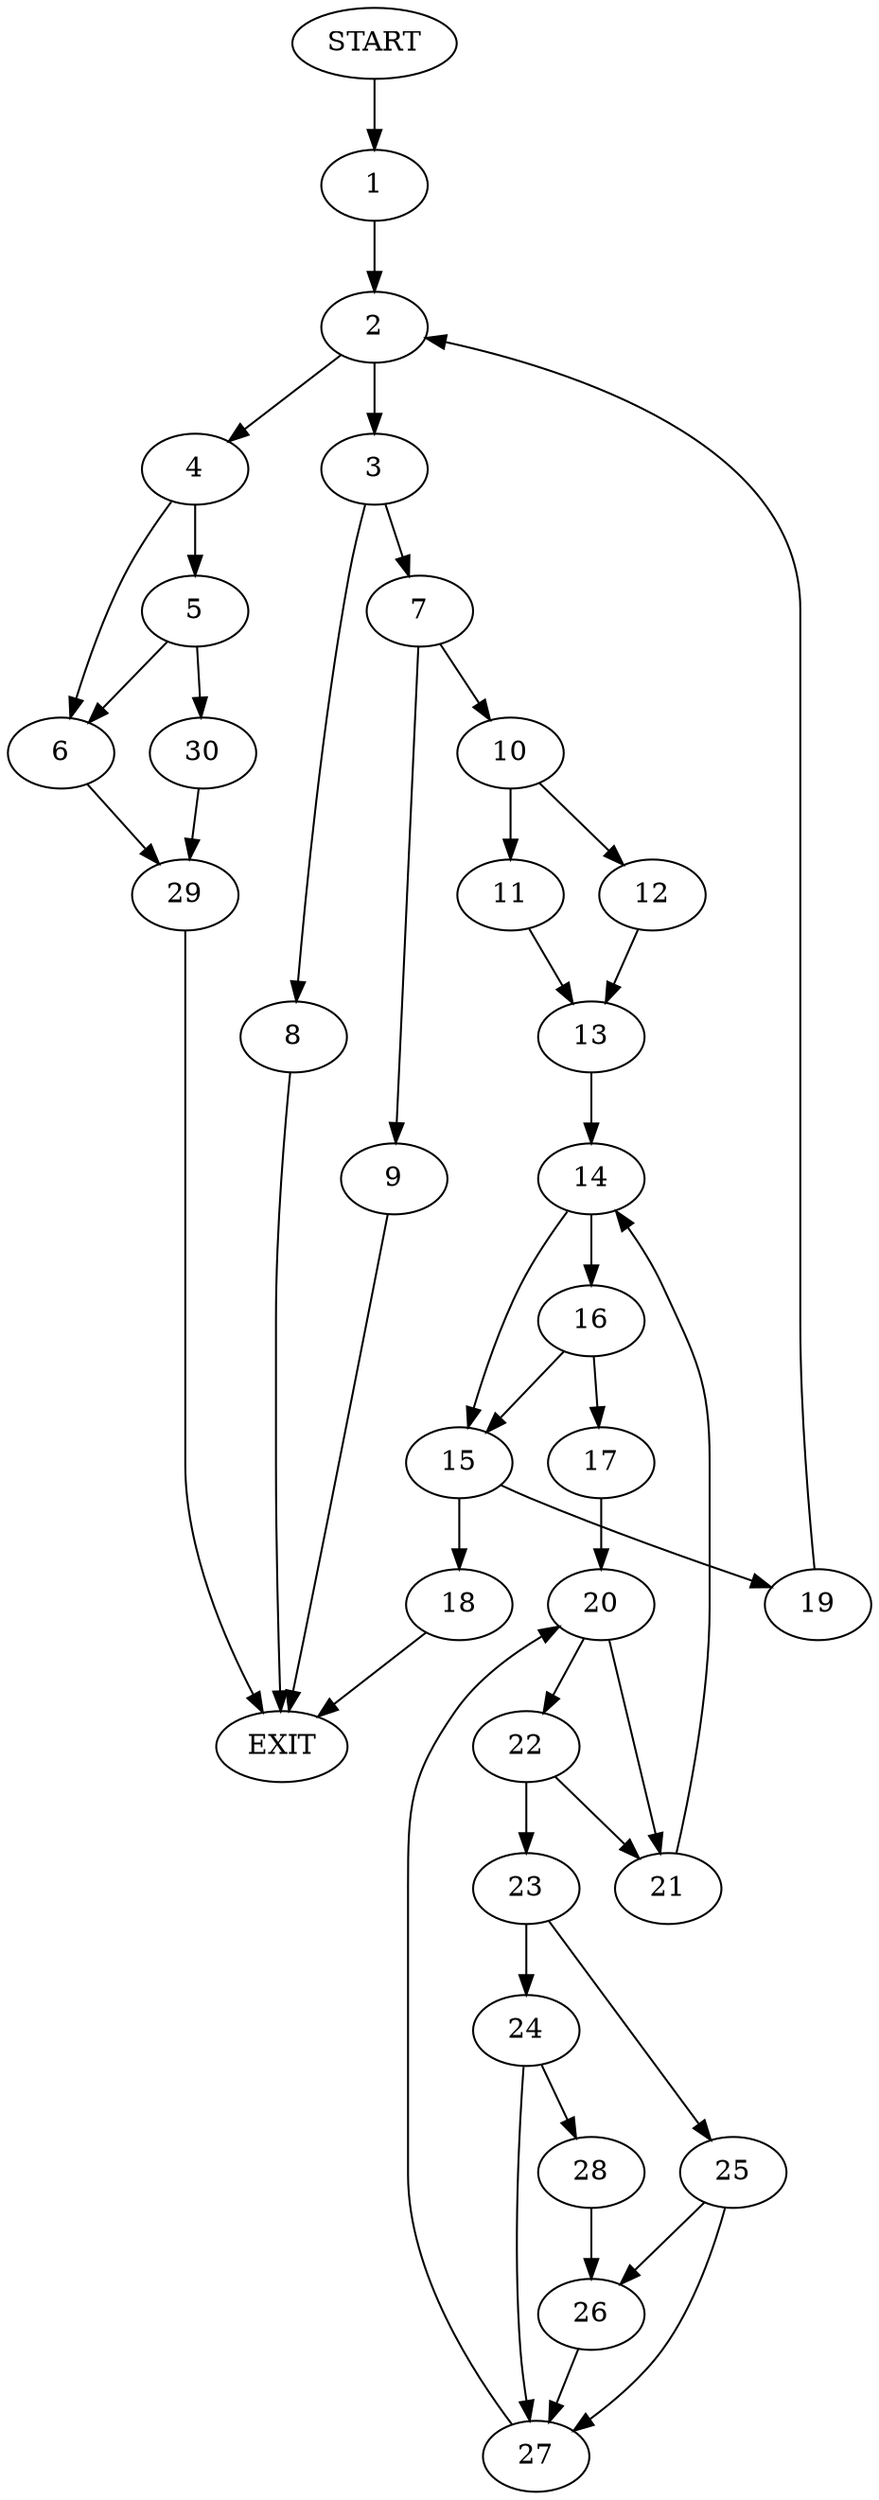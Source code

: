 digraph {
0 [label="START"]
31 [label="EXIT"]
0 -> 1
1 -> 2
2 -> 3
2 -> 4
4 -> 5
4 -> 6
3 -> 7
3 -> 8
7 -> 9
7 -> 10
8 -> 31
10 -> 11
10 -> 12
9 -> 31
11 -> 13
12 -> 13
13 -> 14
14 -> 15
14 -> 16
16 -> 15
16 -> 17
15 -> 18
15 -> 19
17 -> 20
20 -> 21
20 -> 22
21 -> 14
22 -> 23
22 -> 21
23 -> 24
23 -> 25
25 -> 26
25 -> 27
24 -> 28
24 -> 27
27 -> 20
28 -> 26
26 -> 27
19 -> 2
18 -> 31
6 -> 29
5 -> 30
5 -> 6
30 -> 29
29 -> 31
}
